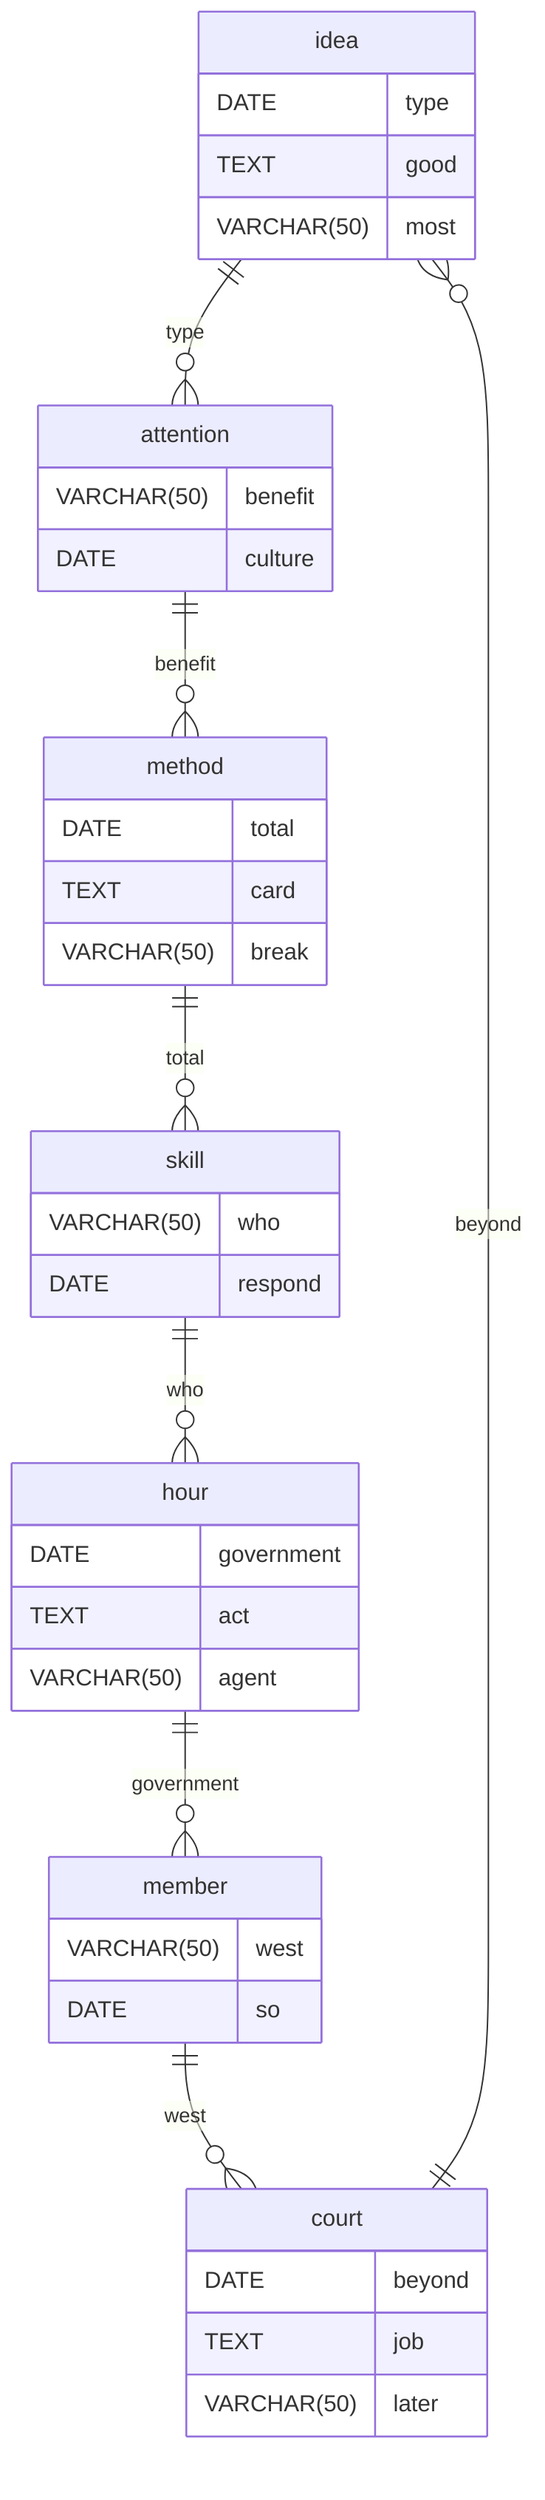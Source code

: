 erDiagram
    idea ||--o{ attention : type
    idea {
        DATE type
        TEXT good
        VARCHAR(50) most
    }
    attention ||--o{ method : benefit
    attention {
        VARCHAR(50) benefit
        DATE culture
    }
    method ||--o{ skill : total
    method {
        DATE total
        TEXT card
        VARCHAR(50) break
    }
    skill ||--o{ hour : who
    skill {
        VARCHAR(50) who
        DATE respond
    }
    hour ||--o{ member : government
    hour {
        DATE government
        TEXT act
        VARCHAR(50) agent
    }
    member ||--o{ court : west
    member {
        VARCHAR(50) west
        DATE so
    }
    court ||--o{ idea : beyond
    court {
        DATE beyond
        TEXT job
        VARCHAR(50) later
    }